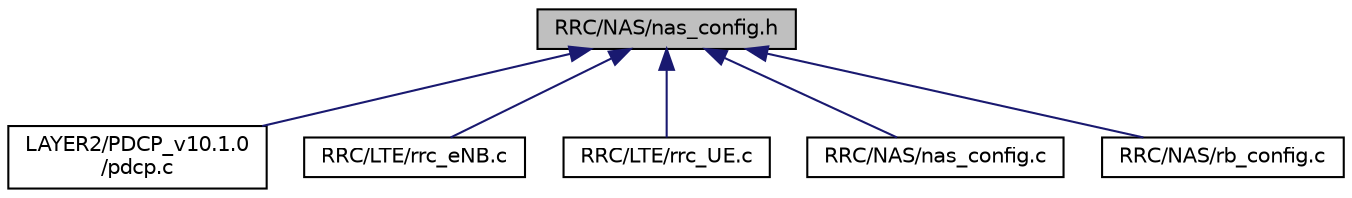 digraph "RRC/NAS/nas_config.h"
{
 // LATEX_PDF_SIZE
  edge [fontname="Helvetica",fontsize="10",labelfontname="Helvetica",labelfontsize="10"];
  node [fontname="Helvetica",fontsize="10",shape=record];
  Node1 [label="RRC/NAS/nas_config.h",height=0.2,width=0.4,color="black", fillcolor="grey75", style="filled", fontcolor="black",tooltip="Configures the nasmesh interface."];
  Node1 -> Node2 [dir="back",color="midnightblue",fontsize="10",style="solid",fontname="Helvetica"];
  Node2 [label="LAYER2/PDCP_v10.1.0\l/pdcp.c",height=0.2,width=0.4,color="black", fillcolor="white", style="filled",URL="$pdcp_8c.html",tooltip="pdcp interface with RLC"];
  Node1 -> Node3 [dir="back",color="midnightblue",fontsize="10",style="solid",fontname="Helvetica"];
  Node3 [label="RRC/LTE/rrc_eNB.c",height=0.2,width=0.4,color="black", fillcolor="white", style="filled",URL="$rrc__eNB_8c.html",tooltip="rrc procedures for eNB"];
  Node1 -> Node4 [dir="back",color="midnightblue",fontsize="10",style="solid",fontname="Helvetica"];
  Node4 [label="RRC/LTE/rrc_UE.c",height=0.2,width=0.4,color="black", fillcolor="white", style="filled",URL="$rrc__UE_8c.html",tooltip="rrc procedures for UE / rrc procedures for FeMBMS UE"];
  Node1 -> Node5 [dir="back",color="midnightblue",fontsize="10",style="solid",fontname="Helvetica"];
  Node5 [label="RRC/NAS/nas_config.c",height=0.2,width=0.4,color="black", fillcolor="white", style="filled",URL="$nas__config_8c.html",tooltip="Configures the nasmesh interface."];
  Node1 -> Node6 [dir="back",color="midnightblue",fontsize="10",style="solid",fontname="Helvetica"];
  Node6 [label="RRC/NAS/rb_config.c",height=0.2,width=0.4,color="black", fillcolor="white", style="filled",URL="$rb__config_8c.html",tooltip="User-space utility for configuring NASMESH IOCTL interface."];
}
